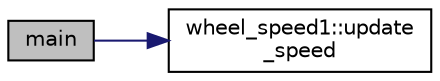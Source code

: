 digraph "main"
{
 // LATEX_PDF_SIZE
  edge [fontname="Helvetica",fontsize="10",labelfontname="Helvetica",labelfontsize="10"];
  node [fontname="Helvetica",fontsize="10",shape=record];
  rankdir="LR";
  Node1 [label="main",height=0.2,width=0.4,color="black", fillcolor="grey75", style="filled", fontcolor="black",tooltip=" "];
  Node1 -> Node2 [color="midnightblue",fontsize="10",style="solid",fontname="Helvetica"];
  Node2 [label="wheel_speed1::update\l_speed",height=0.2,width=0.4,color="black", fillcolor="white", style="filled",URL="$classwheel__speed1.html#a7973de7d870f699f7e815561fe0f19e7",tooltip="Updates speed of the wheel."];
}
